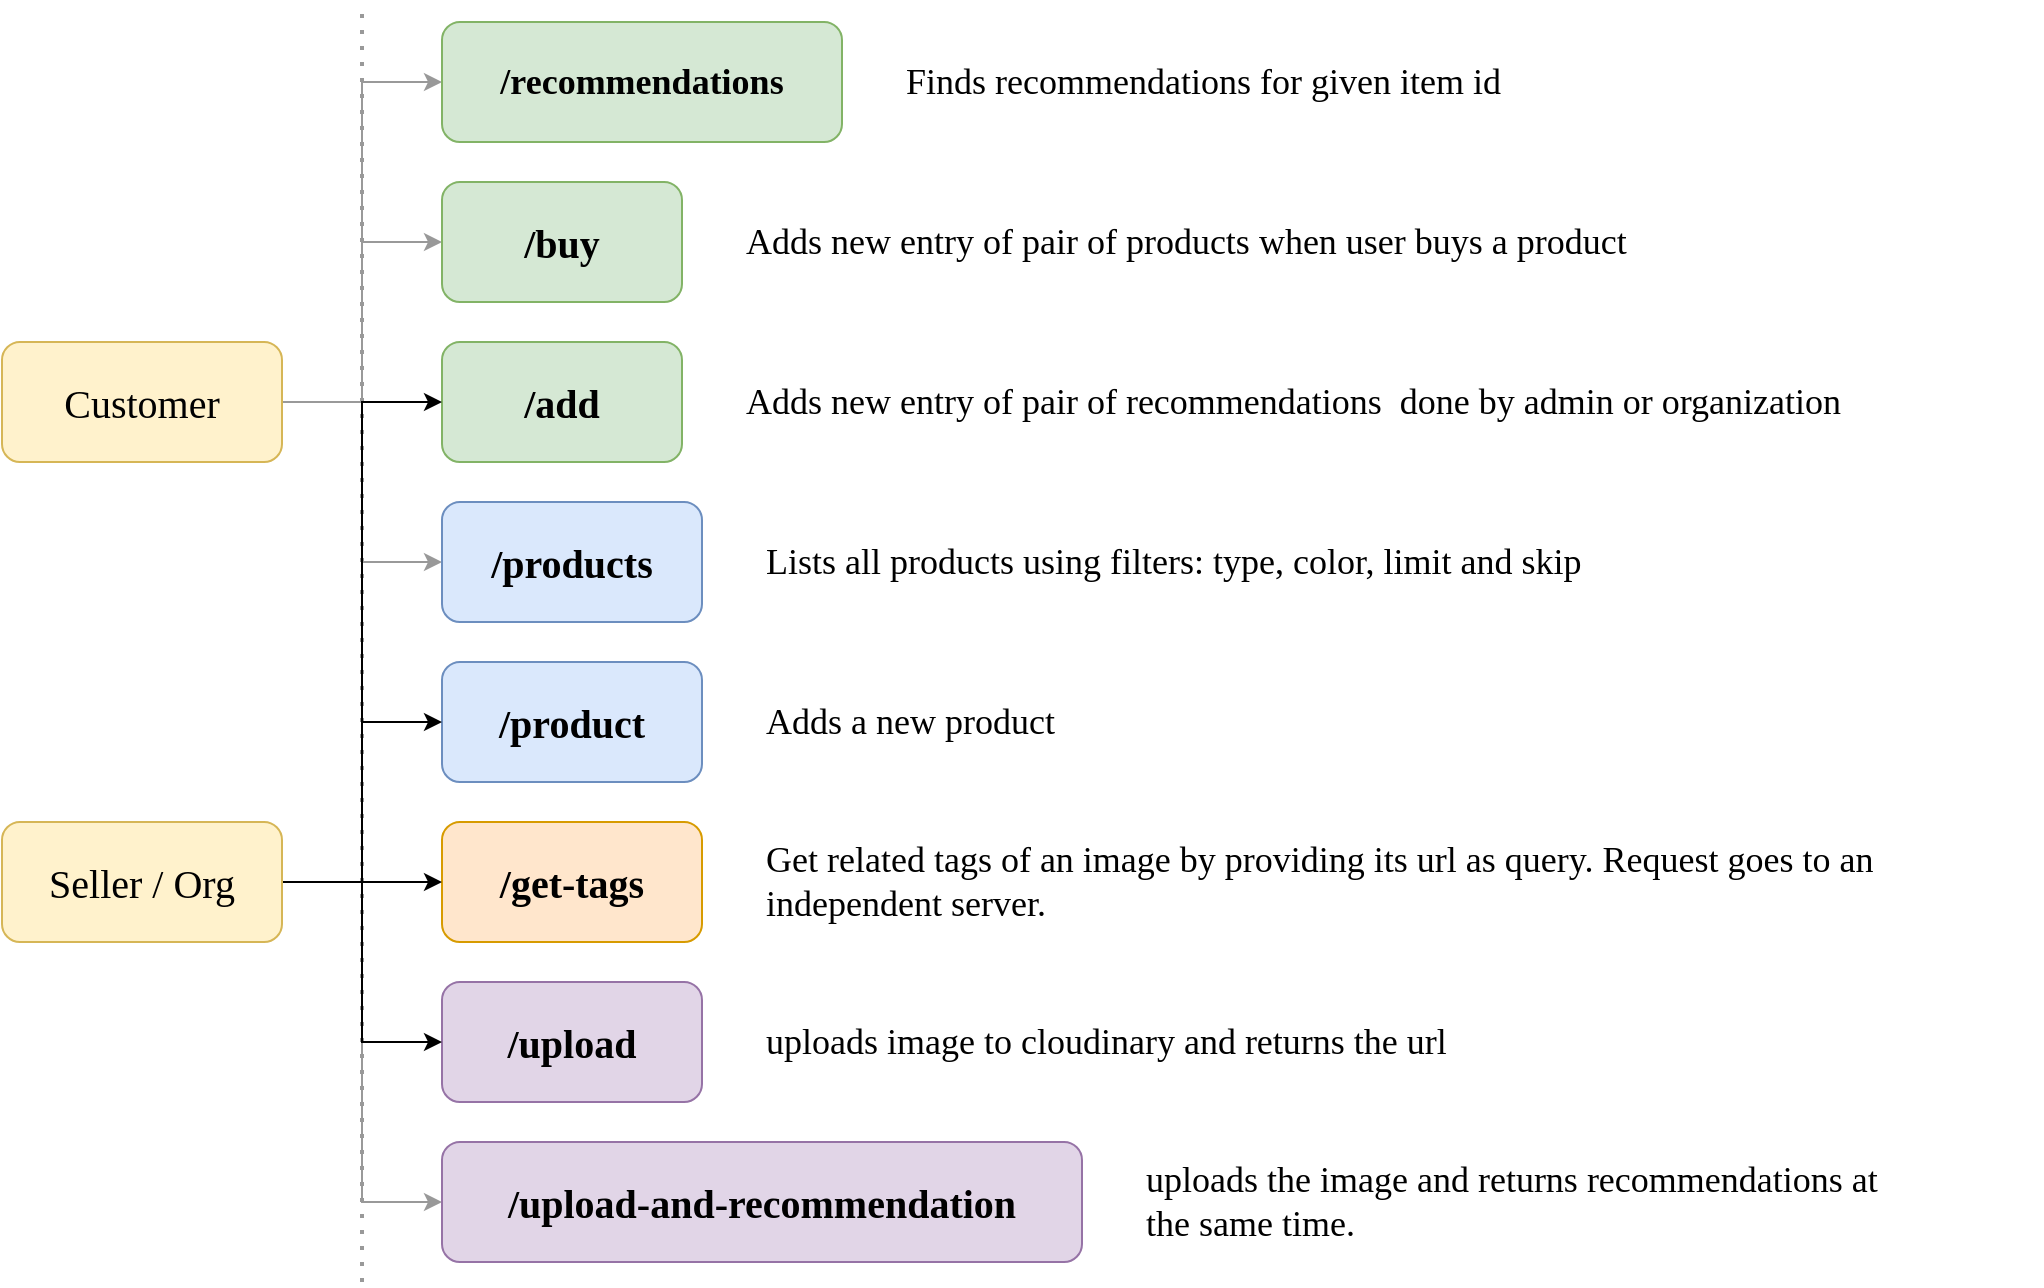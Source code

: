 <mxfile version="15.7.0" type="github" pages="3">
  <diagram id="1GrvJmmHFpomsHf17Y8F" name="API">
    <mxGraphModel dx="1562" dy="683" grid="1" gridSize="10" guides="1" tooltips="1" connect="1" arrows="1" fold="1" page="1" pageScale="1" pageWidth="1169" pageHeight="827" math="0" shadow="0">
      <root>
        <mxCell id="2EKYEXmBjQg0s-WVJxXb-0" />
        <mxCell id="2EKYEXmBjQg0s-WVJxXb-1" parent="2EKYEXmBjQg0s-WVJxXb-0" />
        <mxCell id="MC47oPVl-9Cqr-drzgqz-11" style="edgeStyle=orthogonalEdgeStyle;rounded=0;orthogonalLoop=1;jettySize=auto;html=1;entryX=0;entryY=0.5;entryDx=0;entryDy=0;fontFamily=manrope;fontSource=https%3A%2F%2Ffonts.googleapis.com%2Fcss%3Ffamily%3Dmanrope;fontSize=18;strokeColor=#999999;" parent="2EKYEXmBjQg0s-WVJxXb-1" source="2EKYEXmBjQg0s-WVJxXb-2" target="MC47oPVl-9Cqr-drzgqz-2" edge="1">
          <mxGeometry relative="1" as="geometry" />
        </mxCell>
        <mxCell id="MC47oPVl-9Cqr-drzgqz-12" style="edgeStyle=orthogonalEdgeStyle;rounded=0;orthogonalLoop=1;jettySize=auto;html=1;entryX=0;entryY=0.5;entryDx=0;entryDy=0;fontFamily=manrope;fontSource=https%3A%2F%2Ffonts.googleapis.com%2Fcss%3Ffamily%3Dmanrope;fontSize=18;strokeColor=#999999;" parent="2EKYEXmBjQg0s-WVJxXb-1" source="2EKYEXmBjQg0s-WVJxXb-2" target="MC47oPVl-9Cqr-drzgqz-5" edge="1">
          <mxGeometry relative="1" as="geometry" />
        </mxCell>
        <mxCell id="MC47oPVl-9Cqr-drzgqz-13" style="edgeStyle=orthogonalEdgeStyle;rounded=0;orthogonalLoop=1;jettySize=auto;html=1;entryX=0;entryY=0.5;entryDx=0;entryDy=0;fontFamily=manrope;fontSource=https%3A%2F%2Ffonts.googleapis.com%2Fcss%3Ffamily%3Dmanrope;fontSize=18;strokeColor=#999999;" parent="2EKYEXmBjQg0s-WVJxXb-1" source="2EKYEXmBjQg0s-WVJxXb-2" target="MC47oPVl-9Cqr-drzgqz-1" edge="1">
          <mxGeometry relative="1" as="geometry" />
        </mxCell>
        <mxCell id="MC47oPVl-9Cqr-drzgqz-16" style="edgeStyle=orthogonalEdgeStyle;rounded=0;orthogonalLoop=1;jettySize=auto;html=1;entryX=0;entryY=0.5;entryDx=0;entryDy=0;fontFamily=manrope;fontSource=https%3A%2F%2Ffonts.googleapis.com%2Fcss%3Ffamily%3Dmanrope;fontSize=18;strokeColor=#999999;" parent="2EKYEXmBjQg0s-WVJxXb-1" source="2EKYEXmBjQg0s-WVJxXb-2" target="MC47oPVl-9Cqr-drzgqz-8" edge="1">
          <mxGeometry relative="1" as="geometry" />
        </mxCell>
        <mxCell id="2EKYEXmBjQg0s-WVJxXb-2" value="Customer" style="rounded=1;whiteSpace=wrap;html=1;fontSize=20;fontFamily=manrope;fontSource=https%3A%2F%2Ffonts.googleapis.com%2Fcss%3Ffamily%3Dmanrope;fillColor=#fff2cc;strokeColor=#d6b656;" parent="2EKYEXmBjQg0s-WVJxXb-1" vertex="1">
          <mxGeometry x="60" y="250" width="140" height="60" as="geometry" />
        </mxCell>
        <mxCell id="2EKYEXmBjQg0s-WVJxXb-3" value="" style="endArrow=none;dashed=1;html=1;dashPattern=1 3;strokeWidth=2;rounded=0;fontSize=20;strokeColor=#999999;" parent="2EKYEXmBjQg0s-WVJxXb-1" edge="1">
          <mxGeometry width="50" height="50" relative="1" as="geometry">
            <mxPoint x="240" y="720" as="sourcePoint" />
            <mxPoint x="240" y="80" as="targetPoint" />
          </mxGeometry>
        </mxCell>
        <mxCell id="MC47oPVl-9Cqr-drzgqz-1" value="/recommendations" style="rounded=1;whiteSpace=wrap;html=1;fontSize=18;fontFamily=manrope;fontSource=https%3A%2F%2Ffonts.googleapis.com%2Fcss%3Ffamily%3Dmanrope;fillColor=#d5e8d4;strokeColor=#82b366;fontStyle=1" parent="2EKYEXmBjQg0s-WVJxXb-1" vertex="1">
          <mxGeometry x="280" y="90" width="200" height="60" as="geometry" />
        </mxCell>
        <mxCell id="MC47oPVl-9Cqr-drzgqz-2" value="/buy" style="rounded=1;whiteSpace=wrap;html=1;fontSize=20;fontFamily=manrope;fontSource=https%3A%2F%2Ffonts.googleapis.com%2Fcss%3Ffamily%3Dmanrope;fillColor=#d5e8d4;strokeColor=#82b366;fontStyle=1" parent="2EKYEXmBjQg0s-WVJxXb-1" vertex="1">
          <mxGeometry x="280" y="170" width="120" height="60" as="geometry" />
        </mxCell>
        <mxCell id="MC47oPVl-9Cqr-drzgqz-3" value="/add" style="rounded=1;whiteSpace=wrap;html=1;fontSize=20;fontFamily=manrope;fontSource=https%3A%2F%2Ffonts.googleapis.com%2Fcss%3Ffamily%3Dmanrope;fillColor=#d5e8d4;strokeColor=#82b366;fontStyle=1" parent="2EKYEXmBjQg0s-WVJxXb-1" vertex="1">
          <mxGeometry x="280" y="250" width="120" height="60" as="geometry" />
        </mxCell>
        <mxCell id="MC47oPVl-9Cqr-drzgqz-4" value="/product" style="rounded=1;whiteSpace=wrap;html=1;fontSize=20;fontFamily=manrope;fontSource=https%3A%2F%2Ffonts.googleapis.com%2Fcss%3Ffamily%3Dmanrope;fillColor=#dae8fc;strokeColor=#6c8ebf;fontStyle=1" parent="2EKYEXmBjQg0s-WVJxXb-1" vertex="1">
          <mxGeometry x="280" y="410" width="130" height="60" as="geometry" />
        </mxCell>
        <mxCell id="MC47oPVl-9Cqr-drzgqz-5" value="/products" style="rounded=1;whiteSpace=wrap;html=1;fontSize=20;fontFamily=manrope;fontSource=https%3A%2F%2Ffonts.googleapis.com%2Fcss%3Ffamily%3Dmanrope;fillColor=#dae8fc;strokeColor=#6c8ebf;fontStyle=1" parent="2EKYEXmBjQg0s-WVJxXb-1" vertex="1">
          <mxGeometry x="280" y="330" width="130" height="60" as="geometry" />
        </mxCell>
        <mxCell id="MC47oPVl-9Cqr-drzgqz-6" value="/get-tags" style="rounded=1;whiteSpace=wrap;html=1;fontSize=20;fontFamily=manrope;fontSource=https%3A%2F%2Ffonts.googleapis.com%2Fcss%3Ffamily%3Dmanrope;fillColor=#ffe6cc;strokeColor=#d79b00;fontStyle=1" parent="2EKYEXmBjQg0s-WVJxXb-1" vertex="1">
          <mxGeometry x="280" y="490" width="130" height="60" as="geometry" />
        </mxCell>
        <mxCell id="MC47oPVl-9Cqr-drzgqz-7" value="/upload" style="rounded=1;whiteSpace=wrap;html=1;fontSize=20;fontFamily=manrope;fontSource=https%3A%2F%2Ffonts.googleapis.com%2Fcss%3Ffamily%3Dmanrope;fillColor=#e1d5e7;strokeColor=#9673a6;fontStyle=1" parent="2EKYEXmBjQg0s-WVJxXb-1" vertex="1">
          <mxGeometry x="280" y="570" width="130" height="60" as="geometry" />
        </mxCell>
        <mxCell id="MC47oPVl-9Cqr-drzgqz-8" value="/upload-and-recommendation" style="rounded=1;whiteSpace=wrap;html=1;fontSize=20;fontFamily=manrope;fontSource=https%3A%2F%2Ffonts.googleapis.com%2Fcss%3Ffamily%3Dmanrope;fillColor=#e1d5e7;strokeColor=#9673a6;fontStyle=1" parent="2EKYEXmBjQg0s-WVJxXb-1" vertex="1">
          <mxGeometry x="280" y="650" width="320" height="60" as="geometry" />
        </mxCell>
        <mxCell id="MC47oPVl-9Cqr-drzgqz-17" style="edgeStyle=orthogonalEdgeStyle;rounded=0;orthogonalLoop=1;jettySize=auto;html=1;entryX=0;entryY=0.5;entryDx=0;entryDy=0;fontFamily=manrope;fontSource=https%3A%2F%2Ffonts.googleapis.com%2Fcss%3Ffamily%3Dmanrope;fontSize=18;strokeColor=#000000;" parent="2EKYEXmBjQg0s-WVJxXb-1" source="MC47oPVl-9Cqr-drzgqz-9" target="MC47oPVl-9Cqr-drzgqz-4" edge="1">
          <mxGeometry relative="1" as="geometry" />
        </mxCell>
        <mxCell id="MC47oPVl-9Cqr-drzgqz-18" style="edgeStyle=orthogonalEdgeStyle;rounded=0;orthogonalLoop=1;jettySize=auto;html=1;entryX=0;entryY=0.5;entryDx=0;entryDy=0;fontFamily=manrope;fontSource=https%3A%2F%2Ffonts.googleapis.com%2Fcss%3Ffamily%3Dmanrope;fontSize=18;strokeColor=#000000;" parent="2EKYEXmBjQg0s-WVJxXb-1" source="MC47oPVl-9Cqr-drzgqz-9" target="MC47oPVl-9Cqr-drzgqz-6" edge="1">
          <mxGeometry relative="1" as="geometry" />
        </mxCell>
        <mxCell id="MC47oPVl-9Cqr-drzgqz-19" style="edgeStyle=orthogonalEdgeStyle;rounded=0;orthogonalLoop=1;jettySize=auto;html=1;entryX=0;entryY=0.5;entryDx=0;entryDy=0;fontFamily=manrope;fontSource=https%3A%2F%2Ffonts.googleapis.com%2Fcss%3Ffamily%3Dmanrope;fontSize=18;strokeColor=#000000;" parent="2EKYEXmBjQg0s-WVJxXb-1" source="MC47oPVl-9Cqr-drzgqz-9" target="MC47oPVl-9Cqr-drzgqz-7" edge="1">
          <mxGeometry relative="1" as="geometry" />
        </mxCell>
        <mxCell id="MC47oPVl-9Cqr-drzgqz-23" style="edgeStyle=orthogonalEdgeStyle;rounded=0;orthogonalLoop=1;jettySize=auto;html=1;entryX=0;entryY=0.5;entryDx=0;entryDy=0;fontFamily=manrope;fontSource=https%3A%2F%2Ffonts.googleapis.com%2Fcss%3Ffamily%3Dmanrope;fontSize=18;strokeColor=#000000;" parent="2EKYEXmBjQg0s-WVJxXb-1" source="MC47oPVl-9Cqr-drzgqz-9" target="MC47oPVl-9Cqr-drzgqz-3" edge="1">
          <mxGeometry relative="1" as="geometry" />
        </mxCell>
        <mxCell id="MC47oPVl-9Cqr-drzgqz-9" value="Seller / Org" style="rounded=1;whiteSpace=wrap;html=1;fontSize=20;fontFamily=manrope;fontSource=https%3A%2F%2Ffonts.googleapis.com%2Fcss%3Ffamily%3Dmanrope;fillColor=#fff2cc;strokeColor=#d6b656;" parent="2EKYEXmBjQg0s-WVJxXb-1" vertex="1">
          <mxGeometry x="60" y="490" width="140" height="60" as="geometry" />
        </mxCell>
        <mxCell id="MC47oPVl-9Cqr-drzgqz-20" value="Finds recommendations for given item id" style="text;html=1;align=left;verticalAlign=middle;resizable=0;points=[];autosize=1;strokeColor=none;fillColor=none;fontSize=18;fontFamily=manrope;" parent="2EKYEXmBjQg0s-WVJxXb-1" vertex="1">
          <mxGeometry x="510" y="105" width="350" height="30" as="geometry" />
        </mxCell>
        <mxCell id="MC47oPVl-9Cqr-drzgqz-21" value="Adds new entry of pair of products when user buys a product" style="text;html=1;align=left;verticalAlign=middle;resizable=0;points=[];autosize=1;strokeColor=none;fillColor=none;fontSize=18;fontFamily=manrope;" parent="2EKYEXmBjQg0s-WVJxXb-1" vertex="1">
          <mxGeometry x="430" y="185" width="520" height="30" as="geometry" />
        </mxCell>
        <mxCell id="MC47oPVl-9Cqr-drzgqz-22" value="Adds new entry of pair of recommendations&amp;nbsp; done by admin or organization" style="text;html=1;align=left;verticalAlign=middle;resizable=0;points=[];autosize=1;strokeColor=none;fillColor=none;fontSize=18;fontFamily=manrope;" parent="2EKYEXmBjQg0s-WVJxXb-1" vertex="1">
          <mxGeometry x="430" y="265" width="630" height="30" as="geometry" />
        </mxCell>
        <mxCell id="MC47oPVl-9Cqr-drzgqz-24" value="Lists all products using filters: type, color, limit and skip" style="text;html=1;align=left;verticalAlign=middle;resizable=0;points=[];autosize=1;strokeColor=none;fillColor=none;fontSize=18;fontFamily=manrope;" parent="2EKYEXmBjQg0s-WVJxXb-1" vertex="1">
          <mxGeometry x="440" y="345" width="470" height="30" as="geometry" />
        </mxCell>
        <mxCell id="MC47oPVl-9Cqr-drzgqz-25" value="Adds a new product" style="text;html=1;align=left;verticalAlign=middle;resizable=0;points=[];autosize=1;strokeColor=none;fillColor=none;fontSize=18;fontFamily=manrope;" parent="2EKYEXmBjQg0s-WVJxXb-1" vertex="1">
          <mxGeometry x="440" y="425" width="180" height="30" as="geometry" />
        </mxCell>
        <mxCell id="MC47oPVl-9Cqr-drzgqz-26" value="Get related tags of an image by providing its url as query. Request goes to an&lt;br&gt;independent server." style="text;html=1;align=left;verticalAlign=middle;resizable=0;points=[];autosize=1;strokeColor=none;fillColor=none;fontSize=18;fontFamily=manrope;" parent="2EKYEXmBjQg0s-WVJxXb-1" vertex="1">
          <mxGeometry x="440" y="495" width="640" height="50" as="geometry" />
        </mxCell>
        <mxCell id="MC47oPVl-9Cqr-drzgqz-27" value="uploads image to cloudinary and returns the url" style="text;html=1;align=left;verticalAlign=middle;resizable=0;points=[];autosize=1;strokeColor=none;fillColor=none;fontSize=18;fontFamily=manrope;" parent="2EKYEXmBjQg0s-WVJxXb-1" vertex="1">
          <mxGeometry x="440" y="585" width="400" height="30" as="geometry" />
        </mxCell>
        <mxCell id="MC47oPVl-9Cqr-drzgqz-28" value="uploads the image and returns recommendations at&lt;br&gt;the same time." style="text;html=1;align=left;verticalAlign=middle;resizable=0;points=[];autosize=1;strokeColor=none;fillColor=none;fontSize=18;fontFamily=manrope;" parent="2EKYEXmBjQg0s-WVJxXb-1" vertex="1">
          <mxGeometry x="630" y="655" width="440" height="50" as="geometry" />
        </mxCell>
      </root>
    </mxGraphModel>
  </diagram>
  <diagram id="8vMaCl5DApNL3g9p2QSQ" name="Adding products">
    <mxGraphModel dx="750" dy="328" grid="1" gridSize="10" guides="1" tooltips="1" connect="1" arrows="1" fold="1" page="1" pageScale="1" pageWidth="1169" pageHeight="827" math="0" shadow="0">
      <root>
        <mxCell id="n-4XblLRmllX1-lRl0nX-0" />
        <mxCell id="n-4XblLRmllX1-lRl0nX-1" parent="n-4XblLRmllX1-lRl0nX-0" />
        <mxCell id="n-4XblLRmllX1-lRl0nX-4" style="edgeStyle=orthogonalEdgeStyle;rounded=0;orthogonalLoop=1;jettySize=auto;html=1;entryX=0;entryY=0.5;entryDx=0;entryDy=0;" parent="n-4XblLRmllX1-lRl0nX-1" source="n-4XblLRmllX1-lRl0nX-2" target="n-4XblLRmllX1-lRl0nX-3" edge="1">
          <mxGeometry relative="1" as="geometry" />
        </mxCell>
        <mxCell id="n-4XblLRmllX1-lRl0nX-2" value="New product" style="rounded=1;whiteSpace=wrap;html=1;" parent="n-4XblLRmllX1-lRl0nX-1" vertex="1">
          <mxGeometry x="80" y="80" width="120" height="40" as="geometry" />
        </mxCell>
        <mxCell id="n-4XblLRmllX1-lRl0nX-7" value="No" style="edgeStyle=orthogonalEdgeStyle;rounded=0;orthogonalLoop=1;jettySize=auto;html=1;entryX=0;entryY=0.5;entryDx=0;entryDy=0;" parent="n-4XblLRmllX1-lRl0nX-1" source="n-4XblLRmllX1-lRl0nX-3" target="n-4XblLRmllX1-lRl0nX-5" edge="1">
          <mxGeometry relative="1" as="geometry" />
        </mxCell>
        <mxCell id="n-4XblLRmllX1-lRl0nX-9" value="Yes" style="edgeStyle=orthogonalEdgeStyle;rounded=0;orthogonalLoop=1;jettySize=auto;html=1;entryX=0.5;entryY=0;entryDx=0;entryDy=0;" parent="n-4XblLRmllX1-lRl0nX-1" source="n-4XblLRmllX1-lRl0nX-3" target="n-4XblLRmllX1-lRl0nX-8" edge="1">
          <mxGeometry relative="1" as="geometry" />
        </mxCell>
        <mxCell id="n-4XblLRmllX1-lRl0nX-3" value="is_tagged" style="rhombus;whiteSpace=wrap;html=1;fillColor=#dae8fc;strokeColor=#6c8ebf;" parent="n-4XblLRmllX1-lRl0nX-1" vertex="1">
          <mxGeometry x="240" y="60" width="80" height="80" as="geometry" />
        </mxCell>
        <mxCell id="n-4XblLRmllX1-lRl0nX-10" style="edgeStyle=orthogonalEdgeStyle;rounded=0;orthogonalLoop=1;jettySize=auto;html=1;entryX=1.009;entryY=0.594;entryDx=0;entryDy=0;entryPerimeter=0;" parent="n-4XblLRmllX1-lRl0nX-1" source="n-4XblLRmllX1-lRl0nX-5" target="n-4XblLRmllX1-lRl0nX-8" edge="1">
          <mxGeometry relative="1" as="geometry">
            <mxPoint x="460" y="230.0" as="targetPoint" />
            <Array as="points">
              <mxPoint x="460" y="230" />
            </Array>
          </mxGeometry>
        </mxCell>
        <mxCell id="n-4XblLRmllX1-lRl0nX-5" value="Call the TF server" style="rounded=1;whiteSpace=wrap;html=1;" parent="n-4XblLRmllX1-lRl0nX-1" vertex="1">
          <mxGeometry x="400" y="80" width="120" height="40" as="geometry" />
        </mxCell>
        <mxCell id="n-4XblLRmllX1-lRl0nX-8" value="Save the product model in the database" style="rounded=1;whiteSpace=wrap;html=1;" parent="n-4XblLRmllX1-lRl0nX-1" vertex="1">
          <mxGeometry x="220" y="200" width="120" height="50" as="geometry" />
        </mxCell>
      </root>
    </mxGraphModel>
  </diagram>
  <diagram id="TQ0lC8TfSi7Y6G9Qh_R3" name="TF SERVER">
    <mxGraphModel dx="1292" dy="566" grid="1" gridSize="10" guides="1" tooltips="1" connect="1" arrows="1" fold="1" page="1" pageScale="1" pageWidth="827" pageHeight="1169" math="0" shadow="0">
      <root>
        <mxCell id="cj0CCIBQdaz8_Hz1v2_q-0" />
        <mxCell id="cj0CCIBQdaz8_Hz1v2_q-1" parent="cj0CCIBQdaz8_Hz1v2_q-0" />
        <mxCell id="cj0CCIBQdaz8_Hz1v2_q-25" value="" style="rounded=0;whiteSpace=wrap;html=1;fontSize=13;fillColor=#fff2cc;strokeColor=#d6b656;" parent="cj0CCIBQdaz8_Hz1v2_q-1" vertex="1">
          <mxGeometry x="280" y="110" width="500" height="420" as="geometry" />
        </mxCell>
        <mxCell id="cj0CCIBQdaz8_Hz1v2_q-5" style="edgeStyle=orthogonalEdgeStyle;rounded=0;orthogonalLoop=1;jettySize=auto;html=1;entryX=0;entryY=0.5;entryDx=0;entryDy=0;fontSize=19;" parent="cj0CCIBQdaz8_Hz1v2_q-1" source="cj0CCIBQdaz8_Hz1v2_q-2" target="cj0CCIBQdaz8_Hz1v2_q-3" edge="1">
          <mxGeometry relative="1" as="geometry" />
        </mxCell>
        <mxCell id="cj0CCIBQdaz8_Hz1v2_q-2" value="image url" style="rounded=1;whiteSpace=wrap;html=1;fontSize=19;" parent="cj0CCIBQdaz8_Hz1v2_q-1" vertex="1">
          <mxGeometry x="80" y="160" width="120" height="60" as="geometry" />
        </mxCell>
        <mxCell id="cj0CCIBQdaz8_Hz1v2_q-7" style="edgeStyle=orthogonalEdgeStyle;rounded=0;orthogonalLoop=1;jettySize=auto;html=1;exitX=1;exitY=0.5;exitDx=0;exitDy=0;entryX=0;entryY=0.5;entryDx=0;entryDy=0;fontSize=19;" parent="cj0CCIBQdaz8_Hz1v2_q-1" source="cj0CCIBQdaz8_Hz1v2_q-3" target="cj0CCIBQdaz8_Hz1v2_q-6" edge="1">
          <mxGeometry relative="1" as="geometry" />
        </mxCell>
        <mxCell id="cj0CCIBQdaz8_Hz1v2_q-3" value="/get-tags" style="rounded=1;whiteSpace=wrap;html=1;fontSize=19;fillColor=#dae8fc;strokeColor=#6c8ebf;" parent="cj0CCIBQdaz8_Hz1v2_q-1" vertex="1">
          <mxGeometry x="320" y="160" width="170" height="60" as="geometry" />
        </mxCell>
        <mxCell id="cj0CCIBQdaz8_Hz1v2_q-4" value="This is the endpoint" style="text;html=1;align=center;verticalAlign=middle;resizable=0;points=[];autosize=1;strokeColor=none;fillColor=none;fontSize=19;" parent="cj0CCIBQdaz8_Hz1v2_q-1" vertex="1">
          <mxGeometry x="315" y="230" width="180" height="30" as="geometry" />
        </mxCell>
        <mxCell id="cj0CCIBQdaz8_Hz1v2_q-9" style="edgeStyle=orthogonalEdgeStyle;rounded=0;orthogonalLoop=1;jettySize=auto;html=1;exitX=0.5;exitY=1;exitDx=0;exitDy=0;entryX=0.5;entryY=0;entryDx=0;entryDy=0;fontSize=19;" parent="cj0CCIBQdaz8_Hz1v2_q-1" source="cj0CCIBQdaz8_Hz1v2_q-6" target="cj0CCIBQdaz8_Hz1v2_q-8" edge="1">
          <mxGeometry relative="1" as="geometry" />
        </mxCell>
        <mxCell id="cj0CCIBQdaz8_Hz1v2_q-6" value="Download image" style="rounded=1;whiteSpace=wrap;html=1;fontSize=19;" parent="cj0CCIBQdaz8_Hz1v2_q-1" vertex="1">
          <mxGeometry x="570" y="160" width="170" height="60" as="geometry" />
        </mxCell>
        <mxCell id="cj0CCIBQdaz8_Hz1v2_q-16" style="edgeStyle=orthogonalEdgeStyle;rounded=0;orthogonalLoop=1;jettySize=auto;html=1;entryX=1;entryY=0.5;entryDx=0;entryDy=0;fontSize=13;" parent="cj0CCIBQdaz8_Hz1v2_q-1" source="cj0CCIBQdaz8_Hz1v2_q-8" target="cj0CCIBQdaz8_Hz1v2_q-15" edge="1">
          <mxGeometry relative="1" as="geometry" />
        </mxCell>
        <mxCell id="cj0CCIBQdaz8_Hz1v2_q-8" value="Pass the data through the ML model" style="rounded=1;whiteSpace=wrap;html=1;fontSize=19;fillColor=#d5e8d4;strokeColor=#82b366;" parent="cj0CCIBQdaz8_Hz1v2_q-1" vertex="1">
          <mxGeometry x="565" y="290" width="180" height="80" as="geometry" />
        </mxCell>
        <mxCell id="cj0CCIBQdaz8_Hz1v2_q-19" style="edgeStyle=orthogonalEdgeStyle;rounded=0;orthogonalLoop=1;jettySize=auto;html=1;entryX=0.152;entryY=0.02;entryDx=0;entryDy=0;entryPerimeter=0;fontSize=13;" parent="cj0CCIBQdaz8_Hz1v2_q-1" source="cj0CCIBQdaz8_Hz1v2_q-15" target="cj0CCIBQdaz8_Hz1v2_q-17" edge="1">
          <mxGeometry relative="1" as="geometry" />
        </mxCell>
        <mxCell id="cj0CCIBQdaz8_Hz1v2_q-15" value="We get the tags" style="rounded=1;whiteSpace=wrap;html=1;fontSize=19;" parent="cj0CCIBQdaz8_Hz1v2_q-1" vertex="1">
          <mxGeometry x="345" y="300" width="120" height="60" as="geometry" />
        </mxCell>
        <mxCell id="cj0CCIBQdaz8_Hz1v2_q-20" style="edgeStyle=orthogonalEdgeStyle;rounded=0;orthogonalLoop=1;jettySize=auto;html=1;entryX=1;entryY=0.5;entryDx=0;entryDy=0;fontSize=13;" parent="cj0CCIBQdaz8_Hz1v2_q-1" source="cj0CCIBQdaz8_Hz1v2_q-17" target="cj0CCIBQdaz8_Hz1v2_q-18" edge="1">
          <mxGeometry relative="1" as="geometry" />
        </mxCell>
        <mxCell id="cj0CCIBQdaz8_Hz1v2_q-29" style="edgeStyle=orthogonalEdgeStyle;rounded=0;orthogonalLoop=1;jettySize=auto;html=1;entryX=0.5;entryY=0;entryDx=0;entryDy=0;fontSize=19;shape=flexArrow;" parent="cj0CCIBQdaz8_Hz1v2_q-1" source="cj0CCIBQdaz8_Hz1v2_q-17" target="cj0CCIBQdaz8_Hz1v2_q-28" edge="1">
          <mxGeometry relative="1" as="geometry" />
        </mxCell>
        <mxCell id="cj0CCIBQdaz8_Hz1v2_q-17" value="Use these tags to find the set&lt;br&gt;of most suitable images" style="rounded=1;whiteSpace=wrap;html=1;fontSize=19;" parent="cj0CCIBQdaz8_Hz1v2_q-1" vertex="1">
          <mxGeometry x="345" y="410" width="395" height="100" as="geometry" />
        </mxCell>
        <mxCell id="cj0CCIBQdaz8_Hz1v2_q-18" value="Return images" style="rounded=1;whiteSpace=wrap;html=1;fontSize=19;" parent="cj0CCIBQdaz8_Hz1v2_q-1" vertex="1">
          <mxGeometry x="50" y="430" width="150" height="60" as="geometry" />
        </mxCell>
        <mxCell id="cj0CCIBQdaz8_Hz1v2_q-26" value="Server" style="text;html=1;align=center;verticalAlign=middle;resizable=0;points=[];autosize=1;strokeColor=#d6b656;fillColor=#fff2cc;fontSize=19;fontStyle=1" parent="cj0CCIBQdaz8_Hz1v2_q-1" vertex="1">
          <mxGeometry x="290" y="118" width="70" height="30" as="geometry" />
        </mxCell>
        <mxCell id="cj0CCIBQdaz8_Hz1v2_q-27" value="" style="endArrow=none;dashed=1;html=1;dashPattern=1 3;strokeWidth=2;rounded=0;fontSize=19;" parent="cj0CCIBQdaz8_Hz1v2_q-1" edge="1">
          <mxGeometry width="50" height="50" relative="1" as="geometry">
            <mxPoint x="240" y="560" as="sourcePoint" />
            <mxPoint x="240" y="80" as="targetPoint" />
          </mxGeometry>
        </mxCell>
        <mxCell id="cj0CCIBQdaz8_Hz1v2_q-28" value="We fetch that from mongoDB made from CSV" style="rounded=1;whiteSpace=wrap;html=1;fontSize=19;" parent="cj0CCIBQdaz8_Hz1v2_q-1" vertex="1">
          <mxGeometry x="433.75" y="560" width="216.25" height="90" as="geometry" />
        </mxCell>
      </root>
    </mxGraphModel>
  </diagram>
</mxfile>

